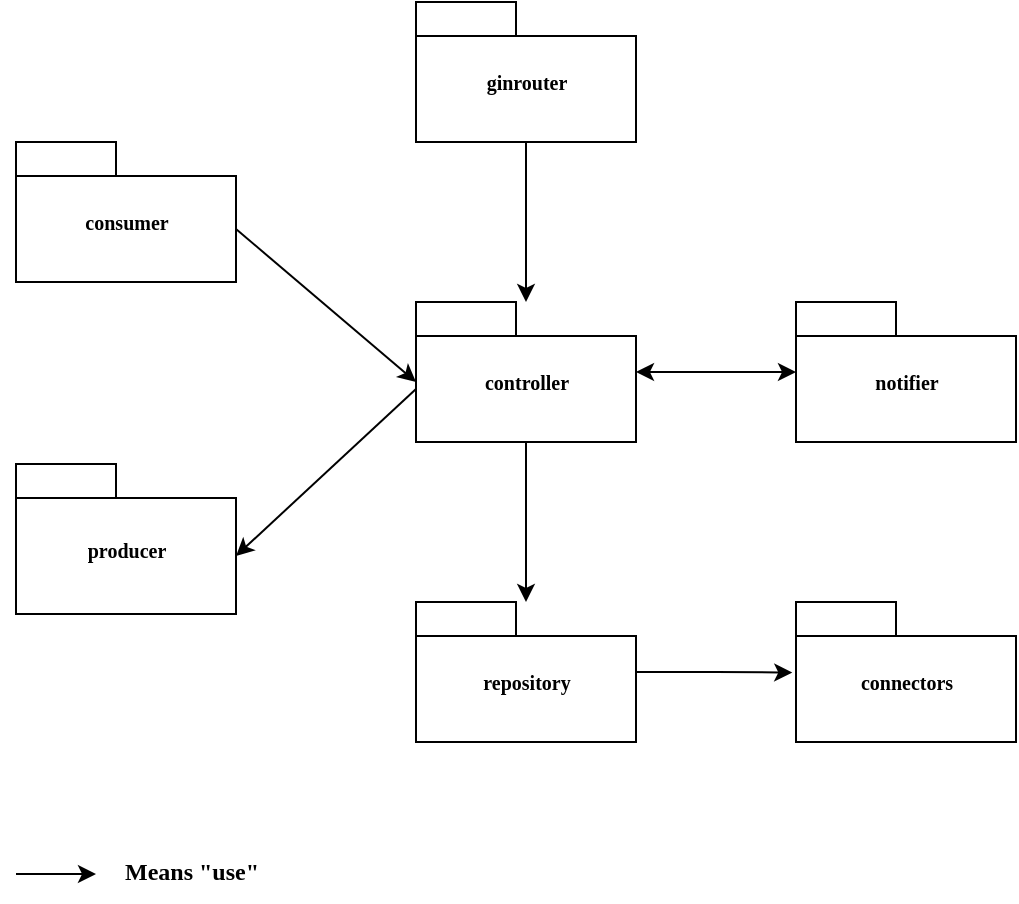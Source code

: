 <mxfile version="22.1.0" type="device">
  <diagram id="Zb1RBFaH1Ymdg8LZqQXh" name="diagram">
    <mxGraphModel dx="1195" dy="683" grid="1" gridSize="10" guides="1" tooltips="1" connect="1" arrows="1" fold="1" page="1" pageScale="1" pageWidth="827" pageHeight="1169" math="0" shadow="0">
      <root>
        <mxCell id="0" />
        <mxCell id="1" parent="0" />
        <mxCell id="FWrgvST9mxTP3vGTJhOw-5" value="connectors" style="shape=folder;fontStyle=1;spacingTop=10;tabWidth=50;tabHeight=17;tabPosition=left;html=1;rounded=0;shadow=0;comic=0;labelBackgroundColor=none;strokeWidth=1;fontFamily=Verdana;fontSize=10;align=center;" vertex="1" parent="1">
          <mxGeometry x="670" y="630" width="110" height="70" as="geometry" />
        </mxCell>
        <mxCell id="FWrgvST9mxTP3vGTJhOw-6" value="consumer" style="shape=folder;fontStyle=1;spacingTop=10;tabWidth=50;tabHeight=17;tabPosition=left;html=1;rounded=0;shadow=0;comic=0;labelBackgroundColor=none;strokeWidth=1;fontFamily=Verdana;fontSize=10;align=center;" vertex="1" parent="1">
          <mxGeometry x="280" y="400" width="110" height="70" as="geometry" />
        </mxCell>
        <mxCell id="FWrgvST9mxTP3vGTJhOw-13" style="edgeStyle=orthogonalEdgeStyle;rounded=0;orthogonalLoop=1;jettySize=auto;html=1;" edge="1" parent="1" source="FWrgvST9mxTP3vGTJhOw-7" target="FWrgvST9mxTP3vGTJhOw-11">
          <mxGeometry relative="1" as="geometry" />
        </mxCell>
        <mxCell id="FWrgvST9mxTP3vGTJhOw-7" value="controller" style="shape=folder;fontStyle=1;spacingTop=10;tabWidth=50;tabHeight=17;tabPosition=left;html=1;rounded=0;shadow=0;comic=0;labelBackgroundColor=none;strokeWidth=1;fontFamily=Verdana;fontSize=10;align=center;" vertex="1" parent="1">
          <mxGeometry x="480" y="480" width="110" height="70" as="geometry" />
        </mxCell>
        <mxCell id="FWrgvST9mxTP3vGTJhOw-8" value="notifier" style="shape=folder;fontStyle=1;spacingTop=10;tabWidth=50;tabHeight=17;tabPosition=left;html=1;rounded=0;shadow=0;comic=0;labelBackgroundColor=none;strokeWidth=1;fontFamily=Verdana;fontSize=10;align=center;" vertex="1" parent="1">
          <mxGeometry x="670" y="480" width="110" height="70" as="geometry" />
        </mxCell>
        <mxCell id="FWrgvST9mxTP3vGTJhOw-12" style="edgeStyle=orthogonalEdgeStyle;rounded=0;orthogonalLoop=1;jettySize=auto;html=1;" edge="1" parent="1" source="FWrgvST9mxTP3vGTJhOw-9" target="FWrgvST9mxTP3vGTJhOw-7">
          <mxGeometry relative="1" as="geometry" />
        </mxCell>
        <mxCell id="FWrgvST9mxTP3vGTJhOw-9" value="ginrouter" style="shape=folder;fontStyle=1;spacingTop=10;tabWidth=50;tabHeight=17;tabPosition=left;html=1;rounded=0;shadow=0;comic=0;labelBackgroundColor=none;strokeWidth=1;fontFamily=Verdana;fontSize=10;align=center;" vertex="1" parent="1">
          <mxGeometry x="480" y="330" width="110" height="70" as="geometry" />
        </mxCell>
        <mxCell id="FWrgvST9mxTP3vGTJhOw-10" value="producer" style="shape=folder;fontStyle=1;spacingTop=10;tabWidth=50;tabHeight=17;tabPosition=left;html=1;rounded=0;shadow=0;comic=0;labelBackgroundColor=none;strokeWidth=1;fontFamily=Verdana;fontSize=10;align=center;" vertex="1" parent="1">
          <mxGeometry x="280" y="561" width="110" height="75" as="geometry" />
        </mxCell>
        <mxCell id="FWrgvST9mxTP3vGTJhOw-11" value="repository" style="shape=folder;fontStyle=1;spacingTop=10;tabWidth=50;tabHeight=17;tabPosition=left;html=1;rounded=0;shadow=0;comic=0;labelBackgroundColor=none;strokeWidth=1;fontFamily=Verdana;fontSize=10;align=center;" vertex="1" parent="1">
          <mxGeometry x="480" y="630" width="110" height="70" as="geometry" />
        </mxCell>
        <mxCell id="FWrgvST9mxTP3vGTJhOw-15" style="edgeStyle=orthogonalEdgeStyle;rounded=0;orthogonalLoop=1;jettySize=auto;html=1;entryX=-0.017;entryY=0.504;entryDx=0;entryDy=0;entryPerimeter=0;" edge="1" parent="1" source="FWrgvST9mxTP3vGTJhOw-11" target="FWrgvST9mxTP3vGTJhOw-5">
          <mxGeometry relative="1" as="geometry" />
        </mxCell>
        <mxCell id="FWrgvST9mxTP3vGTJhOw-16" style="edgeStyle=orthogonalEdgeStyle;rounded=0;orthogonalLoop=1;jettySize=auto;html=1;entryX=0;entryY=0.5;entryDx=0;entryDy=0;entryPerimeter=0;startArrow=classic;startFill=1;" edge="1" parent="1" source="FWrgvST9mxTP3vGTJhOw-7" target="FWrgvST9mxTP3vGTJhOw-8">
          <mxGeometry relative="1" as="geometry" />
        </mxCell>
        <mxCell id="FWrgvST9mxTP3vGTJhOw-17" style="rounded=0;orthogonalLoop=1;jettySize=auto;html=1;entryX=0;entryY=0.571;entryDx=0;entryDy=0;entryPerimeter=0;exitX=0;exitY=0;exitDx=110;exitDy=43.5;exitPerimeter=0;" edge="1" parent="1" source="FWrgvST9mxTP3vGTJhOw-6" target="FWrgvST9mxTP3vGTJhOw-7">
          <mxGeometry relative="1" as="geometry" />
        </mxCell>
        <mxCell id="FWrgvST9mxTP3vGTJhOw-19" style="rounded=0;orthogonalLoop=1;jettySize=auto;html=1;entryX=0;entryY=0;entryDx=110;entryDy=46;entryPerimeter=0;exitX=0;exitY=0;exitDx=0;exitDy=43.5;exitPerimeter=0;" edge="1" parent="1" source="FWrgvST9mxTP3vGTJhOw-7" target="FWrgvST9mxTP3vGTJhOw-10">
          <mxGeometry relative="1" as="geometry" />
        </mxCell>
        <mxCell id="sjn8WxqJY8Poh48k-jaA-1" style="rounded=0;orthogonalLoop=1;jettySize=auto;html=1;" edge="1" parent="1">
          <mxGeometry relative="1" as="geometry">
            <mxPoint x="280" y="766" as="sourcePoint" />
            <mxPoint x="320" y="766" as="targetPoint" />
          </mxGeometry>
        </mxCell>
        <mxCell id="sjn8WxqJY8Poh48k-jaA-2" value="Means &quot;use&quot;" style="text;html=1;strokeColor=none;fillColor=none;align=center;verticalAlign=middle;whiteSpace=wrap;rounded=0;fontFamily=Verdana;fontStyle=1;fontSize=12;" vertex="1" parent="1">
          <mxGeometry x="323" y="750" width="90" height="30" as="geometry" />
        </mxCell>
      </root>
    </mxGraphModel>
  </diagram>
</mxfile>

